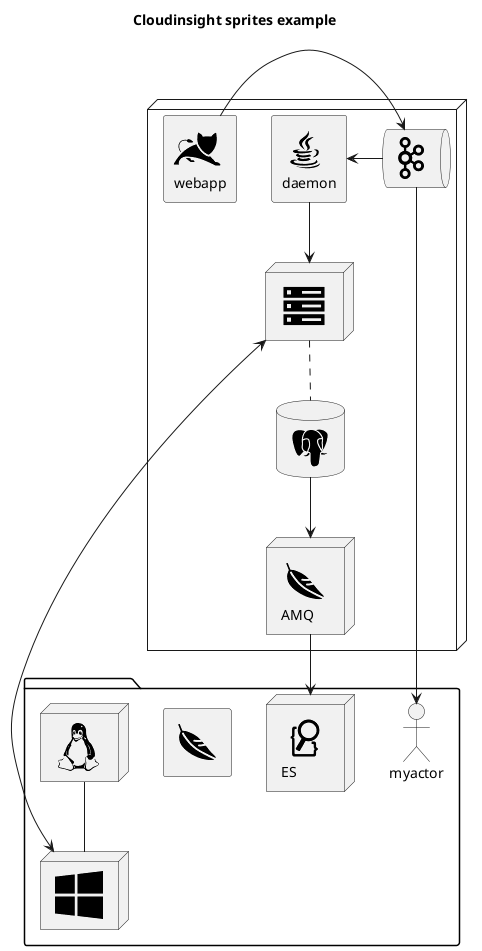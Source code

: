 @startuml
!include <cloudinsight/tomcat>
!include <cloudinsight/kafka>
!include <cloudinsight/java>
!include <cloudinsight/cassandra>
!include <cloudinsight/postgresql>
!include <cloudinsight/activemq>
!include <cloudinsight/elasticsearch>
!include <cloudinsight/server>
!include <cloudinsight/sqlserver>
!include <cloudinsight/windows>
!include <cloudinsight/linux>
!include <cloudinsight/apache>


title Cloudinsight sprites example

skinparam monochrome true

node {
    rectangle "<$tomcat>\nwebapp" as webapp
    queue "<$kafka>" as kafka
    rectangle "<$java>\ndaemon" as daemon
    node "<$server>" as server
    database "<$postgresql>" as psql
    node "<$activemq>\nAMQ" as amq
}

package {
    node "<$elasticsearch>\nES" as es
    actor myactor
    rectangle "<$apache>"
    node "<$windows>" as windows
    node "<$linux>" as linux
}

linux -- windows
webapp -> kafka
kafka -> myactor
kafka -> daemon
daemon --> server
server  .. psql
psql --> amq
amq --> es
server <--> windows

@enduml

